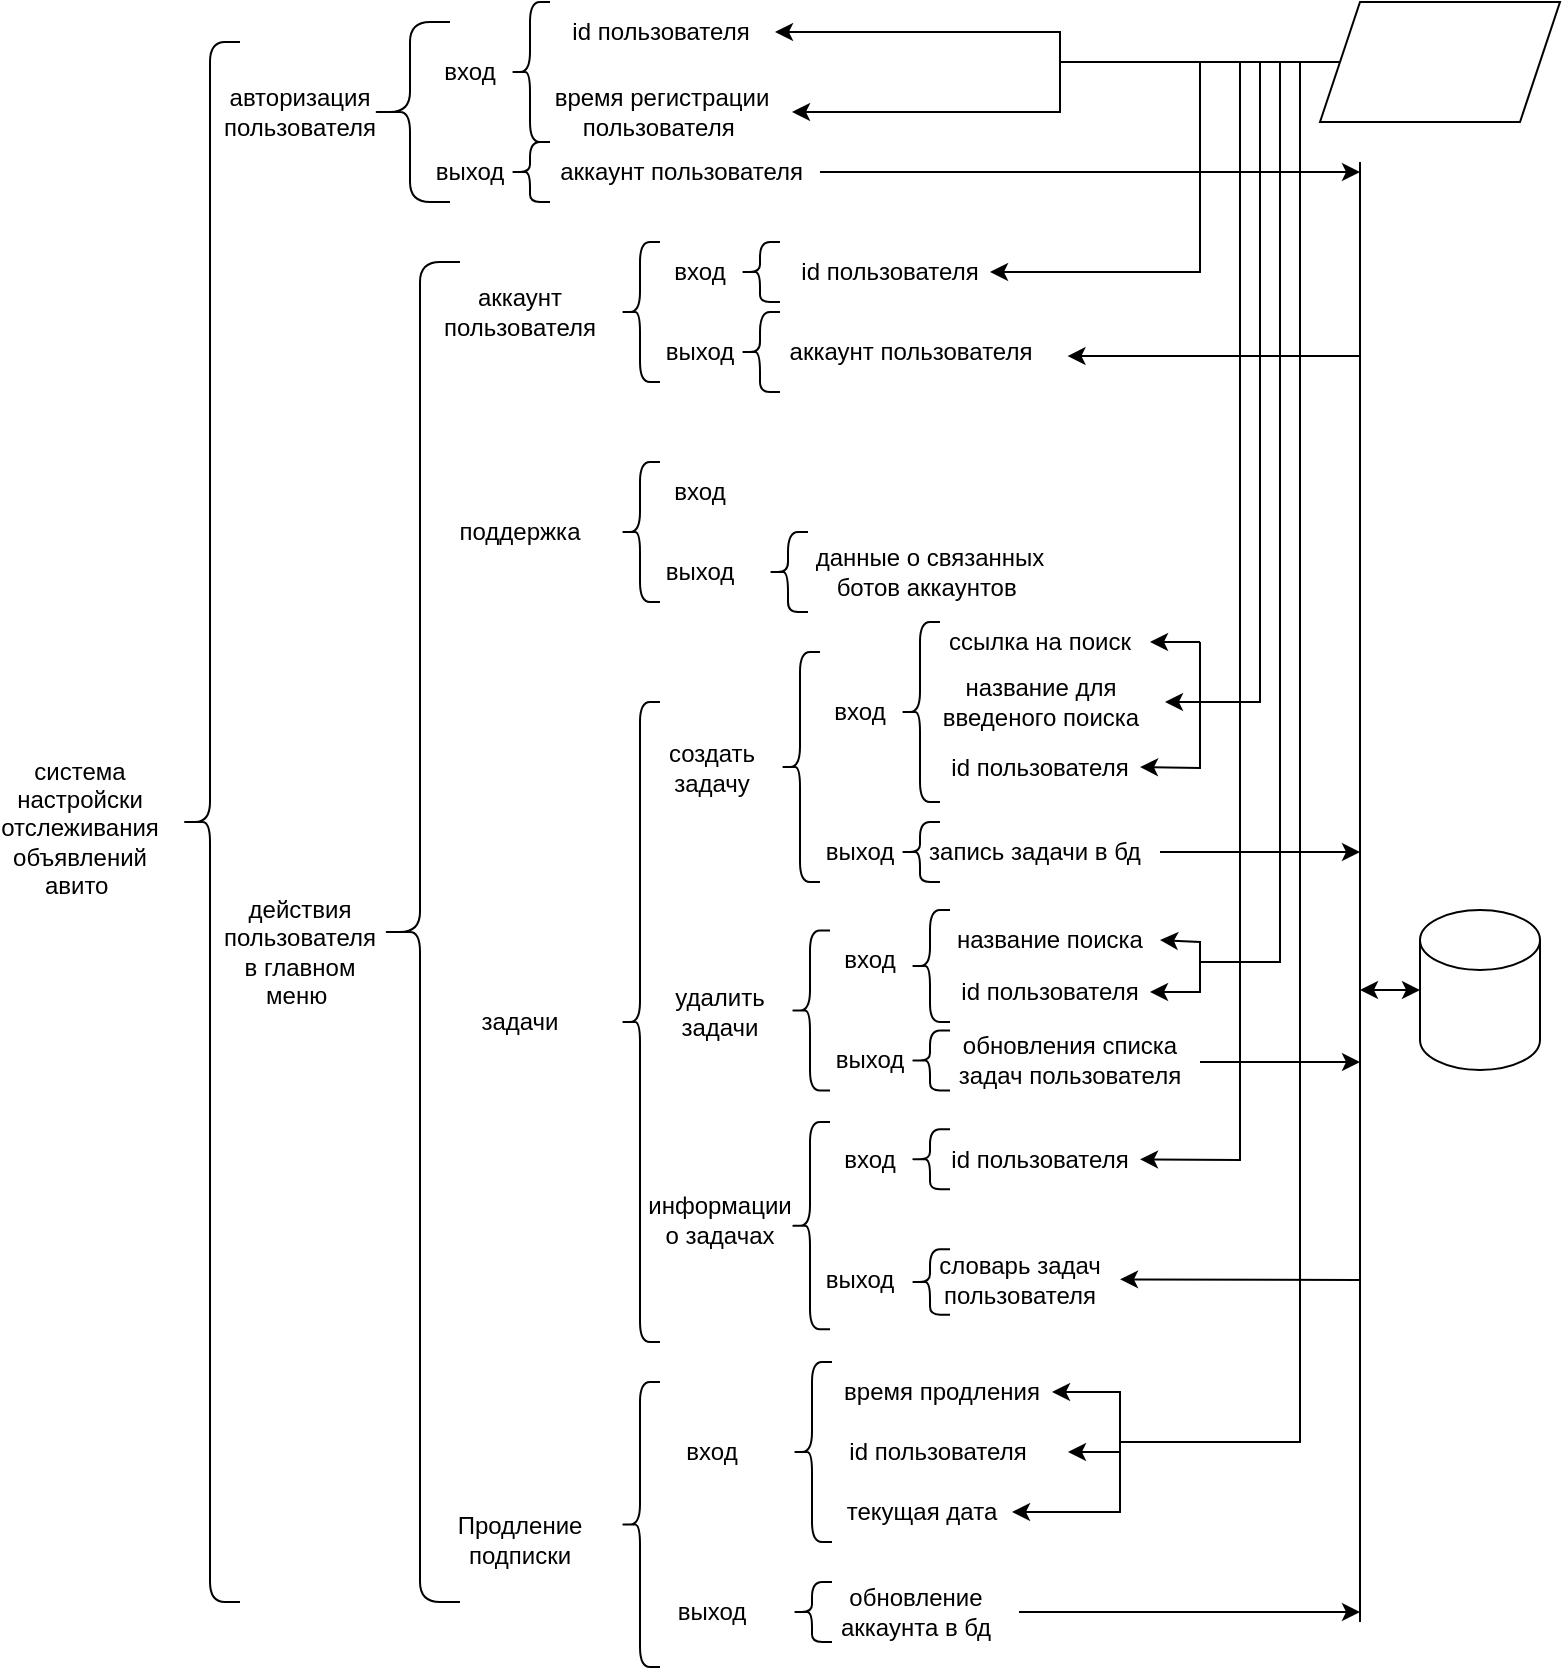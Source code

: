 <mxfile version="22.0.2" type="device" pages="8">
  <diagram name="Страница — 1" id="8CSXGzsrlOKF_q9akQh0">
    <mxGraphModel dx="1080" dy="782" grid="1" gridSize="10" guides="1" tooltips="1" connect="1" arrows="1" fold="1" page="1" pageScale="1" pageWidth="827" pageHeight="1169" math="0" shadow="0">
      <root>
        <mxCell id="0" />
        <mxCell id="1" parent="0" />
        <mxCell id="Kbnkp7gvQ_X4EMARmRkW-1" value="" style="shape=curlyBracket;whiteSpace=wrap;html=1;rounded=1;labelPosition=left;verticalLabelPosition=middle;align=right;verticalAlign=middle;" parent="1" vertex="1">
          <mxGeometry x="130" y="60" width="30" height="780" as="geometry" />
        </mxCell>
        <mxCell id="Kbnkp7gvQ_X4EMARmRkW-2" value="" style="shape=curlyBracket;whiteSpace=wrap;html=1;rounded=1;labelPosition=left;verticalLabelPosition=middle;align=right;verticalAlign=middle;" parent="1" vertex="1">
          <mxGeometry x="225" y="50" width="40" height="90" as="geometry" />
        </mxCell>
        <mxCell id="Kbnkp7gvQ_X4EMARmRkW-6" value="система настройски отслеживания объявлений авито&amp;nbsp;" style="text;html=1;strokeColor=none;fillColor=none;align=center;verticalAlign=middle;whiteSpace=wrap;rounded=0;" parent="1" vertex="1">
          <mxGeometry x="50" y="437.5" width="60" height="30" as="geometry" />
        </mxCell>
        <mxCell id="Kbnkp7gvQ_X4EMARmRkW-7" value="авторизация пользователя" style="text;html=1;strokeColor=none;fillColor=none;align=center;verticalAlign=middle;whiteSpace=wrap;rounded=0;" parent="1" vertex="1">
          <mxGeometry x="160" y="80" width="60" height="30" as="geometry" />
        </mxCell>
        <mxCell id="Kbnkp7gvQ_X4EMARmRkW-8" value="действия пользователя в главном меню&amp;nbsp;" style="text;html=1;strokeColor=none;fillColor=none;align=center;verticalAlign=middle;whiteSpace=wrap;rounded=0;" parent="1" vertex="1">
          <mxGeometry x="160" y="500" width="60" height="30" as="geometry" />
        </mxCell>
        <mxCell id="Kbnkp7gvQ_X4EMARmRkW-9" value="" style="shape=curlyBracket;whiteSpace=wrap;html=1;rounded=1;labelPosition=left;verticalLabelPosition=middle;align=right;verticalAlign=middle;" parent="1" vertex="1">
          <mxGeometry x="230" y="170" width="40" height="670" as="geometry" />
        </mxCell>
        <mxCell id="Kbnkp7gvQ_X4EMARmRkW-10" value="" style="shape=curlyBracket;whiteSpace=wrap;html=1;rounded=1;labelPosition=left;verticalLabelPosition=middle;align=right;verticalAlign=middle;" parent="1" vertex="1">
          <mxGeometry x="295" y="40" width="20" height="70" as="geometry" />
        </mxCell>
        <mxCell id="Kbnkp7gvQ_X4EMARmRkW-11" value="вход" style="text;html=1;strokeColor=none;fillColor=none;align=center;verticalAlign=middle;whiteSpace=wrap;rounded=0;" parent="1" vertex="1">
          <mxGeometry x="245" y="60" width="60" height="30" as="geometry" />
        </mxCell>
        <mxCell id="Kbnkp7gvQ_X4EMARmRkW-12" value="выход" style="text;html=1;strokeColor=none;fillColor=none;align=center;verticalAlign=middle;whiteSpace=wrap;rounded=0;" parent="1" vertex="1">
          <mxGeometry x="245" y="110" width="60" height="30" as="geometry" />
        </mxCell>
        <mxCell id="Kbnkp7gvQ_X4EMARmRkW-15" value="id пользователя" style="text;html=1;strokeColor=none;fillColor=none;align=center;verticalAlign=middle;whiteSpace=wrap;rounded=0;" parent="1" vertex="1">
          <mxGeometry x="312.5" y="40" width="115" height="30" as="geometry" />
        </mxCell>
        <mxCell id="Kbnkp7gvQ_X4EMARmRkW-17" value="время регистрации пользователя&amp;nbsp;" style="text;html=1;strokeColor=none;fillColor=none;align=center;verticalAlign=middle;whiteSpace=wrap;rounded=0;" parent="1" vertex="1">
          <mxGeometry x="306" y="80" width="130" height="30" as="geometry" />
        </mxCell>
        <mxCell id="Kbnkp7gvQ_X4EMARmRkW-19" value="аккаунт пользователя&amp;nbsp;" style="text;html=1;strokeColor=none;fillColor=none;align=center;verticalAlign=middle;whiteSpace=wrap;rounded=0;" parent="1" vertex="1">
          <mxGeometry x="315" y="110" width="135" height="30" as="geometry" />
        </mxCell>
        <mxCell id="Kbnkp7gvQ_X4EMARmRkW-20" value="аккаунт пользователя&lt;br&gt;" style="text;html=1;strokeColor=none;fillColor=none;align=center;verticalAlign=middle;whiteSpace=wrap;rounded=0;" parent="1" vertex="1">
          <mxGeometry x="270" y="180" width="60" height="30" as="geometry" />
        </mxCell>
        <mxCell id="Kbnkp7gvQ_X4EMARmRkW-21" value="поддержка" style="text;html=1;strokeColor=none;fillColor=none;align=center;verticalAlign=middle;whiteSpace=wrap;rounded=0;" parent="1" vertex="1">
          <mxGeometry x="270" y="290" width="60" height="30" as="geometry" />
        </mxCell>
        <mxCell id="Kbnkp7gvQ_X4EMARmRkW-23" value="Продление подписки" style="text;html=1;strokeColor=none;fillColor=none;align=center;verticalAlign=middle;whiteSpace=wrap;rounded=0;" parent="1" vertex="1">
          <mxGeometry x="270" y="793.75" width="60" height="30" as="geometry" />
        </mxCell>
        <mxCell id="Kbnkp7gvQ_X4EMARmRkW-25" value="" style="shape=curlyBracket;whiteSpace=wrap;html=1;rounded=1;labelPosition=left;verticalLabelPosition=middle;align=right;verticalAlign=middle;" parent="1" vertex="1">
          <mxGeometry x="350" y="160" width="20" height="70" as="geometry" />
        </mxCell>
        <mxCell id="Kbnkp7gvQ_X4EMARmRkW-26" value="вход" style="text;html=1;strokeColor=none;fillColor=none;align=center;verticalAlign=middle;whiteSpace=wrap;rounded=0;" parent="1" vertex="1">
          <mxGeometry x="360" y="160" width="60" height="30" as="geometry" />
        </mxCell>
        <mxCell id="Kbnkp7gvQ_X4EMARmRkW-27" value="выход" style="text;html=1;strokeColor=none;fillColor=none;align=center;verticalAlign=middle;whiteSpace=wrap;rounded=0;" parent="1" vertex="1">
          <mxGeometry x="360" y="200" width="60" height="30" as="geometry" />
        </mxCell>
        <mxCell id="Kbnkp7gvQ_X4EMARmRkW-29" value="" style="shape=curlyBracket;whiteSpace=wrap;html=1;rounded=1;labelPosition=left;verticalLabelPosition=middle;align=right;verticalAlign=middle;" parent="1" vertex="1">
          <mxGeometry x="410" y="195" width="20" height="40" as="geometry" />
        </mxCell>
        <mxCell id="Kbnkp7gvQ_X4EMARmRkW-34" value="" style="shape=curlyBracket;whiteSpace=wrap;html=1;rounded=1;labelPosition=left;verticalLabelPosition=middle;align=right;verticalAlign=middle;" parent="1" vertex="1">
          <mxGeometry x="350" y="270" width="20" height="70" as="geometry" />
        </mxCell>
        <mxCell id="Kbnkp7gvQ_X4EMARmRkW-36" value="вход" style="text;html=1;strokeColor=none;fillColor=none;align=center;verticalAlign=middle;whiteSpace=wrap;rounded=0;" parent="1" vertex="1">
          <mxGeometry x="360" y="270" width="60" height="30" as="geometry" />
        </mxCell>
        <mxCell id="Kbnkp7gvQ_X4EMARmRkW-37" value="выход" style="text;html=1;strokeColor=none;fillColor=none;align=center;verticalAlign=middle;whiteSpace=wrap;rounded=0;" parent="1" vertex="1">
          <mxGeometry x="360" y="310" width="60" height="30" as="geometry" />
        </mxCell>
        <mxCell id="Kbnkp7gvQ_X4EMARmRkW-40" value="данные о связанных ботов аккаунтов&amp;nbsp;" style="text;html=1;strokeColor=none;fillColor=none;align=center;verticalAlign=middle;whiteSpace=wrap;rounded=0;" parent="1" vertex="1">
          <mxGeometry x="442" y="310" width="126" height="30" as="geometry" />
        </mxCell>
        <mxCell id="Kbnkp7gvQ_X4EMARmRkW-41" value="задачи" style="text;html=1;strokeColor=none;fillColor=none;align=center;verticalAlign=middle;whiteSpace=wrap;rounded=0;" parent="1" vertex="1">
          <mxGeometry x="270" y="535" width="60" height="30" as="geometry" />
        </mxCell>
        <mxCell id="Kbnkp7gvQ_X4EMARmRkW-42" value="" style="shape=curlyBracket;whiteSpace=wrap;html=1;rounded=1;labelPosition=left;verticalLabelPosition=middle;align=right;verticalAlign=middle;" parent="1" vertex="1">
          <mxGeometry x="350" y="390" width="20" height="320" as="geometry" />
        </mxCell>
        <mxCell id="Kbnkp7gvQ_X4EMARmRkW-43" value="создать задачу" style="text;html=1;strokeColor=none;fillColor=none;align=center;verticalAlign=middle;whiteSpace=wrap;rounded=0;" parent="1" vertex="1">
          <mxGeometry x="366" y="407.5" width="60" height="30" as="geometry" />
        </mxCell>
        <mxCell id="Kbnkp7gvQ_X4EMARmRkW-44" value="удалить задачи" style="text;html=1;strokeColor=none;fillColor=none;align=center;verticalAlign=middle;whiteSpace=wrap;rounded=0;" parent="1" vertex="1">
          <mxGeometry x="370" y="530" width="60" height="30" as="geometry" />
        </mxCell>
        <mxCell id="Kbnkp7gvQ_X4EMARmRkW-45" value="информации о задачах" style="text;html=1;strokeColor=none;fillColor=none;align=center;verticalAlign=middle;whiteSpace=wrap;rounded=0;" parent="1" vertex="1">
          <mxGeometry x="370" y="633.67" width="60" height="30" as="geometry" />
        </mxCell>
        <mxCell id="Kbnkp7gvQ_X4EMARmRkW-46" value="" style="shape=curlyBracket;whiteSpace=wrap;html=1;rounded=1;labelPosition=left;verticalLabelPosition=middle;align=right;verticalAlign=middle;" parent="1" vertex="1">
          <mxGeometry x="430" y="365" width="20" height="115" as="geometry" />
        </mxCell>
        <mxCell id="Kbnkp7gvQ_X4EMARmRkW-47" value="вход" style="text;html=1;strokeColor=none;fillColor=none;align=center;verticalAlign=middle;whiteSpace=wrap;rounded=0;" parent="1" vertex="1">
          <mxGeometry x="440" y="380" width="60" height="30" as="geometry" />
        </mxCell>
        <mxCell id="Kbnkp7gvQ_X4EMARmRkW-48" value="выход" style="text;html=1;strokeColor=none;fillColor=none;align=center;verticalAlign=middle;whiteSpace=wrap;rounded=0;" parent="1" vertex="1">
          <mxGeometry x="440" y="450" width="60" height="30" as="geometry" />
        </mxCell>
        <mxCell id="Kbnkp7gvQ_X4EMARmRkW-49" value="" style="shape=curlyBracket;whiteSpace=wrap;html=1;rounded=1;labelPosition=left;verticalLabelPosition=middle;align=right;verticalAlign=middle;" parent="1" vertex="1">
          <mxGeometry x="490" y="350" width="20" height="90" as="geometry" />
        </mxCell>
        <mxCell id="Kbnkp7gvQ_X4EMARmRkW-51" value="ссылка на поиск" style="text;html=1;strokeColor=none;fillColor=none;align=center;verticalAlign=middle;whiteSpace=wrap;rounded=0;" parent="1" vertex="1">
          <mxGeometry x="505" y="345" width="110" height="30" as="geometry" />
        </mxCell>
        <mxCell id="Kbnkp7gvQ_X4EMARmRkW-52" value="название для введеного поиска" style="text;html=1;strokeColor=none;fillColor=none;align=center;verticalAlign=middle;whiteSpace=wrap;rounded=0;" parent="1" vertex="1">
          <mxGeometry x="497.5" y="375" width="125" height="30" as="geometry" />
        </mxCell>
        <mxCell id="Kbnkp7gvQ_X4EMARmRkW-53" value="запись задачи в бд" style="text;html=1;strokeColor=none;fillColor=none;align=center;verticalAlign=middle;whiteSpace=wrap;rounded=0;" parent="1" vertex="1">
          <mxGeometry x="495" y="450" width="125" height="30" as="geometry" />
        </mxCell>
        <mxCell id="Kbnkp7gvQ_X4EMARmRkW-54" value="" style="shape=curlyBracket;whiteSpace=wrap;html=1;rounded=1;labelPosition=left;verticalLabelPosition=middle;align=right;verticalAlign=middle;" parent="1" vertex="1">
          <mxGeometry x="435" y="504.25" width="20" height="80" as="geometry" />
        </mxCell>
        <mxCell id="Kbnkp7gvQ_X4EMARmRkW-55" value="вход" style="text;html=1;strokeColor=none;fillColor=none;align=center;verticalAlign=middle;whiteSpace=wrap;rounded=0;" parent="1" vertex="1">
          <mxGeometry x="445" y="504.25" width="60" height="30" as="geometry" />
        </mxCell>
        <mxCell id="Kbnkp7gvQ_X4EMARmRkW-56" value="выход" style="text;html=1;strokeColor=none;fillColor=none;align=center;verticalAlign=middle;whiteSpace=wrap;rounded=0;" parent="1" vertex="1">
          <mxGeometry x="445" y="554.25" width="60" height="30" as="geometry" />
        </mxCell>
        <mxCell id="Kbnkp7gvQ_X4EMARmRkW-57" value="" style="shape=curlyBracket;whiteSpace=wrap;html=1;rounded=1;labelPosition=left;verticalLabelPosition=middle;align=right;verticalAlign=middle;" parent="1" vertex="1">
          <mxGeometry x="495" y="494" width="20" height="56" as="geometry" />
        </mxCell>
        <mxCell id="Kbnkp7gvQ_X4EMARmRkW-58" value="название поиска" style="text;html=1;strokeColor=none;fillColor=none;align=center;verticalAlign=middle;whiteSpace=wrap;rounded=0;" parent="1" vertex="1">
          <mxGeometry x="510" y="494" width="110" height="30" as="geometry" />
        </mxCell>
        <mxCell id="Kbnkp7gvQ_X4EMARmRkW-60" value="обновления списка задач пользователя" style="text;html=1;strokeColor=none;fillColor=none;align=center;verticalAlign=middle;whiteSpace=wrap;rounded=0;" parent="1" vertex="1">
          <mxGeometry x="505" y="554" width="140" height="30" as="geometry" />
        </mxCell>
        <mxCell id="Kbnkp7gvQ_X4EMARmRkW-61" value="" style="shape=curlyBracket;whiteSpace=wrap;html=1;rounded=1;labelPosition=left;verticalLabelPosition=middle;align=right;verticalAlign=middle;" parent="1" vertex="1">
          <mxGeometry x="435" y="600" width="20" height="103.67" as="geometry" />
        </mxCell>
        <mxCell id="Kbnkp7gvQ_X4EMARmRkW-62" value="вход" style="text;html=1;strokeColor=none;fillColor=none;align=center;verticalAlign=middle;whiteSpace=wrap;rounded=0;" parent="1" vertex="1">
          <mxGeometry x="445" y="603.67" width="60" height="30" as="geometry" />
        </mxCell>
        <mxCell id="Kbnkp7gvQ_X4EMARmRkW-63" value="выход" style="text;html=1;strokeColor=none;fillColor=none;align=center;verticalAlign=middle;whiteSpace=wrap;rounded=0;" parent="1" vertex="1">
          <mxGeometry x="440" y="668.67" width="60" height="20" as="geometry" />
        </mxCell>
        <mxCell id="Kbnkp7gvQ_X4EMARmRkW-67" value="" style="shape=curlyBracket;whiteSpace=wrap;html=1;rounded=1;labelPosition=left;verticalLabelPosition=middle;align=right;verticalAlign=middle;" parent="1" vertex="1">
          <mxGeometry x="495" y="663.67" width="20" height="32.66" as="geometry" />
        </mxCell>
        <mxCell id="Kbnkp7gvQ_X4EMARmRkW-68" value="словарь задач пользователя" style="text;html=1;strokeColor=none;fillColor=none;align=center;verticalAlign=middle;whiteSpace=wrap;rounded=0;" parent="1" vertex="1">
          <mxGeometry x="500" y="663.67" width="100" height="30" as="geometry" />
        </mxCell>
        <mxCell id="Kbnkp7gvQ_X4EMARmRkW-71" value="" style="shape=curlyBracket;whiteSpace=wrap;html=1;rounded=1;labelPosition=left;verticalLabelPosition=middle;align=right;verticalAlign=middle;" parent="1" vertex="1">
          <mxGeometry x="350" y="730" width="20" height="142.5" as="geometry" />
        </mxCell>
        <mxCell id="Kbnkp7gvQ_X4EMARmRkW-73" value="вход" style="text;html=1;strokeColor=none;fillColor=none;align=center;verticalAlign=middle;whiteSpace=wrap;rounded=0;" parent="1" vertex="1">
          <mxGeometry x="366" y="750" width="60" height="30" as="geometry" />
        </mxCell>
        <mxCell id="Kbnkp7gvQ_X4EMARmRkW-74" value="выход" style="text;html=1;strokeColor=none;fillColor=none;align=center;verticalAlign=middle;whiteSpace=wrap;rounded=0;" parent="1" vertex="1">
          <mxGeometry x="366" y="830" width="60" height="30" as="geometry" />
        </mxCell>
        <mxCell id="Kbnkp7gvQ_X4EMARmRkW-75" value="" style="shape=curlyBracket;whiteSpace=wrap;html=1;rounded=1;labelPosition=left;verticalLabelPosition=middle;align=right;verticalAlign=middle;" parent="1" vertex="1">
          <mxGeometry x="436" y="720" width="20" height="90" as="geometry" />
        </mxCell>
        <mxCell id="Kbnkp7gvQ_X4EMARmRkW-76" value="время продления" style="text;html=1;strokeColor=none;fillColor=none;align=center;verticalAlign=middle;whiteSpace=wrap;rounded=0;" parent="1" vertex="1">
          <mxGeometry x="456" y="720" width="110" height="30" as="geometry" />
        </mxCell>
        <mxCell id="Kbnkp7gvQ_X4EMARmRkW-77" value="id пользователя" style="text;html=1;strokeColor=none;fillColor=none;align=center;verticalAlign=middle;whiteSpace=wrap;rounded=0;" parent="1" vertex="1">
          <mxGeometry x="444" y="750" width="130" height="30" as="geometry" />
        </mxCell>
        <mxCell id="Kbnkp7gvQ_X4EMARmRkW-78" value="обновление аккаунта в бд" style="text;html=1;strokeColor=none;fillColor=none;align=center;verticalAlign=middle;whiteSpace=wrap;rounded=0;" parent="1" vertex="1">
          <mxGeometry x="445.5" y="830" width="104" height="30" as="geometry" />
        </mxCell>
        <mxCell id="Kbnkp7gvQ_X4EMARmRkW-80" value="id пользователя" style="text;html=1;strokeColor=none;fillColor=none;align=center;verticalAlign=middle;whiteSpace=wrap;rounded=0;" parent="1" vertex="1">
          <mxGeometry x="510" y="407.5" width="100" height="30" as="geometry" />
        </mxCell>
        <mxCell id="Kbnkp7gvQ_X4EMARmRkW-81" value="" style="shape=curlyBracket;whiteSpace=wrap;html=1;rounded=1;labelPosition=left;verticalLabelPosition=middle;align=right;verticalAlign=middle;" parent="1" vertex="1">
          <mxGeometry x="424" y="305" width="20" height="40" as="geometry" />
        </mxCell>
        <mxCell id="Kbnkp7gvQ_X4EMARmRkW-83" value="" style="shape=curlyBracket;whiteSpace=wrap;html=1;rounded=1;labelPosition=left;verticalLabelPosition=middle;align=right;verticalAlign=middle;" parent="1" vertex="1">
          <mxGeometry x="490" y="450" width="20" height="30" as="geometry" />
        </mxCell>
        <mxCell id="Kbnkp7gvQ_X4EMARmRkW-86" value="" style="shape=curlyBracket;whiteSpace=wrap;html=1;rounded=1;labelPosition=left;verticalLabelPosition=middle;align=right;verticalAlign=middle;" parent="1" vertex="1">
          <mxGeometry x="495" y="554.25" width="20" height="30" as="geometry" />
        </mxCell>
        <mxCell id="Kbnkp7gvQ_X4EMARmRkW-91" value="" style="shape=curlyBracket;whiteSpace=wrap;html=1;rounded=1;labelPosition=left;verticalLabelPosition=middle;align=right;verticalAlign=middle;" parent="1" vertex="1">
          <mxGeometry x="495" y="603.67" width="20" height="30" as="geometry" />
        </mxCell>
        <mxCell id="Kbnkp7gvQ_X4EMARmRkW-92" value="id пользователя" style="text;html=1;strokeColor=none;fillColor=none;align=center;verticalAlign=middle;whiteSpace=wrap;rounded=0;" parent="1" vertex="1">
          <mxGeometry x="510" y="603.67" width="100" height="30" as="geometry" />
        </mxCell>
        <mxCell id="Kbnkp7gvQ_X4EMARmRkW-93" value="текущая дата" style="text;html=1;strokeColor=none;fillColor=none;align=center;verticalAlign=middle;whiteSpace=wrap;rounded=0;" parent="1" vertex="1">
          <mxGeometry x="456" y="780" width="90" height="30" as="geometry" />
        </mxCell>
        <mxCell id="Kbnkp7gvQ_X4EMARmRkW-94" value="" style="shape=curlyBracket;whiteSpace=wrap;html=1;rounded=1;labelPosition=left;verticalLabelPosition=middle;align=right;verticalAlign=middle;" parent="1" vertex="1">
          <mxGeometry x="436" y="830" width="20" height="30" as="geometry" />
        </mxCell>
        <mxCell id="Kbnkp7gvQ_X4EMARmRkW-100" value="" style="shape=curlyBracket;whiteSpace=wrap;html=1;rounded=1;labelPosition=left;verticalLabelPosition=middle;align=right;verticalAlign=middle;size=0.5;" parent="1" vertex="1">
          <mxGeometry x="295" y="110" width="20" height="30" as="geometry" />
        </mxCell>
        <mxCell id="Kbnkp7gvQ_X4EMARmRkW-101" value="" style="shape=curlyBracket;whiteSpace=wrap;html=1;rounded=1;labelPosition=left;verticalLabelPosition=middle;align=right;verticalAlign=middle;size=0.5;" parent="1" vertex="1">
          <mxGeometry x="410" y="160" width="20" height="30" as="geometry" />
        </mxCell>
        <mxCell id="Kbnkp7gvQ_X4EMARmRkW-102" value="id пользователя" style="text;html=1;strokeColor=none;fillColor=none;align=center;verticalAlign=middle;whiteSpace=wrap;rounded=0;" parent="1" vertex="1">
          <mxGeometry x="435" y="160" width="100" height="30" as="geometry" />
        </mxCell>
        <mxCell id="Kbnkp7gvQ_X4EMARmRkW-107" value="id пользователя" style="text;html=1;strokeColor=none;fillColor=none;align=center;verticalAlign=middle;whiteSpace=wrap;rounded=0;" parent="1" vertex="1">
          <mxGeometry x="515" y="520" width="100" height="30" as="geometry" />
        </mxCell>
        <mxCell id="Kbnkp7gvQ_X4EMARmRkW-109" value="" style="shape=parallelogram;perimeter=parallelogramPerimeter;whiteSpace=wrap;html=1;fixedSize=1;" parent="1" vertex="1">
          <mxGeometry x="700" y="40" width="120" height="60" as="geometry" />
        </mxCell>
        <mxCell id="Kbnkp7gvQ_X4EMARmRkW-113" value="" style="shape=cylinder3;whiteSpace=wrap;html=1;boundedLbl=1;backgroundOutline=1;size=15;" parent="1" vertex="1">
          <mxGeometry x="750" y="494" width="60" height="80" as="geometry" />
        </mxCell>
        <mxCell id="Kbnkp7gvQ_X4EMARmRkW-122" value="" style="endArrow=none;html=1;rounded=0;entryX=0;entryY=0.5;entryDx=0;entryDy=0;" parent="1" target="Kbnkp7gvQ_X4EMARmRkW-109" edge="1">
          <mxGeometry width="50" height="50" relative="1" as="geometry">
            <mxPoint x="570" y="70" as="sourcePoint" />
            <mxPoint x="690" y="70" as="targetPoint" />
          </mxGeometry>
        </mxCell>
        <mxCell id="Kbnkp7gvQ_X4EMARmRkW-123" value="" style="endArrow=classic;html=1;rounded=0;entryX=1;entryY=0.5;entryDx=0;entryDy=0;" parent="1" target="Kbnkp7gvQ_X4EMARmRkW-15" edge="1">
          <mxGeometry width="50" height="50" relative="1" as="geometry">
            <mxPoint x="570" y="70" as="sourcePoint" />
            <mxPoint x="520" y="60" as="targetPoint" />
            <Array as="points">
              <mxPoint x="570" y="55" />
            </Array>
          </mxGeometry>
        </mxCell>
        <mxCell id="Kbnkp7gvQ_X4EMARmRkW-124" value="" style="endArrow=classic;html=1;rounded=0;entryX=1;entryY=0.5;entryDx=0;entryDy=0;" parent="1" target="Kbnkp7gvQ_X4EMARmRkW-17" edge="1">
          <mxGeometry width="50" height="50" relative="1" as="geometry">
            <mxPoint x="570" y="70" as="sourcePoint" />
            <mxPoint x="530" y="110" as="targetPoint" />
            <Array as="points">
              <mxPoint x="570" y="95" />
            </Array>
          </mxGeometry>
        </mxCell>
        <mxCell id="Kbnkp7gvQ_X4EMARmRkW-126" value="" style="endArrow=classic;html=1;rounded=0;entryX=1;entryY=0.5;entryDx=0;entryDy=0;" parent="1" target="Kbnkp7gvQ_X4EMARmRkW-102" edge="1">
          <mxGeometry width="50" height="50" relative="1" as="geometry">
            <mxPoint x="640" y="70" as="sourcePoint" />
            <mxPoint x="640" y="150" as="targetPoint" />
            <Array as="points">
              <mxPoint x="640" y="175" />
            </Array>
          </mxGeometry>
        </mxCell>
        <mxCell id="Kbnkp7gvQ_X4EMARmRkW-127" value="" style="endArrow=none;html=1;rounded=0;" parent="1" edge="1">
          <mxGeometry width="50" height="50" relative="1" as="geometry">
            <mxPoint x="720" y="850" as="sourcePoint" />
            <mxPoint x="720" y="120" as="targetPoint" />
          </mxGeometry>
        </mxCell>
        <mxCell id="Kbnkp7gvQ_X4EMARmRkW-129" value="" style="endArrow=classic;html=1;rounded=0;entryX=1.025;entryY=0.567;entryDx=0;entryDy=0;entryPerimeter=0;" parent="1" edge="1" target="HSVYDYron29G4nD3QOHL-1">
          <mxGeometry width="50" height="50" relative="1" as="geometry">
            <mxPoint x="720" y="310" as="sourcePoint" />
            <mxPoint x="560" y="235" as="targetPoint" />
            <Array as="points">
              <mxPoint x="720" y="227" />
              <mxPoint x="720" y="217" />
              <mxPoint x="680" y="217" />
              <mxPoint x="630" y="217" />
            </Array>
          </mxGeometry>
        </mxCell>
        <mxCell id="Kbnkp7gvQ_X4EMARmRkW-131" value="" style="endArrow=none;html=1;rounded=0;" parent="1" edge="1">
          <mxGeometry width="50" height="50" relative="1" as="geometry">
            <mxPoint x="640" y="423" as="sourcePoint" />
            <mxPoint x="640" y="360" as="targetPoint" />
          </mxGeometry>
        </mxCell>
        <mxCell id="Kbnkp7gvQ_X4EMARmRkW-135" value="" style="endArrow=classic;html=1;rounded=0;entryX=1;entryY=0.5;entryDx=0;entryDy=0;" parent="1" target="Kbnkp7gvQ_X4EMARmRkW-51" edge="1">
          <mxGeometry width="50" height="50" relative="1" as="geometry">
            <mxPoint x="640" y="360" as="sourcePoint" />
            <mxPoint x="730" y="360" as="targetPoint" />
          </mxGeometry>
        </mxCell>
        <mxCell id="Kbnkp7gvQ_X4EMARmRkW-136" value="" style="endArrow=classic;html=1;rounded=0;entryX=1;entryY=0.5;entryDx=0;entryDy=0;" parent="1" target="Kbnkp7gvQ_X4EMARmRkW-52" edge="1">
          <mxGeometry width="50" height="50" relative="1" as="geometry">
            <mxPoint x="640" y="390" as="sourcePoint" />
            <mxPoint x="700" y="390" as="targetPoint" />
          </mxGeometry>
        </mxCell>
        <mxCell id="Kbnkp7gvQ_X4EMARmRkW-137" value="" style="endArrow=classic;html=1;rounded=0;entryX=1;entryY=0.5;entryDx=0;entryDy=0;" parent="1" edge="1">
          <mxGeometry width="50" height="50" relative="1" as="geometry">
            <mxPoint x="670" y="70" as="sourcePoint" />
            <mxPoint x="610" y="422.5" as="targetPoint" />
            <Array as="points">
              <mxPoint x="670" y="390" />
              <mxPoint x="640" y="390" />
              <mxPoint x="640" y="423" />
            </Array>
          </mxGeometry>
        </mxCell>
        <mxCell id="Kbnkp7gvQ_X4EMARmRkW-138" value="" style="endArrow=classic;html=1;rounded=0;exitX=1;exitY=0.5;exitDx=0;exitDy=0;" parent="1" source="Kbnkp7gvQ_X4EMARmRkW-53" edge="1">
          <mxGeometry width="50" height="50" relative="1" as="geometry">
            <mxPoint x="640" y="480" as="sourcePoint" />
            <mxPoint x="720" y="465" as="targetPoint" />
          </mxGeometry>
        </mxCell>
        <mxCell id="Kbnkp7gvQ_X4EMARmRkW-139" value="" style="endArrow=classic;html=1;rounded=0;entryX=1;entryY=0.5;entryDx=0;entryDy=0;" parent="1" target="Kbnkp7gvQ_X4EMARmRkW-58" edge="1">
          <mxGeometry width="50" height="50" relative="1" as="geometry">
            <mxPoint x="640" y="530" as="sourcePoint" />
            <mxPoint x="750" y="550" as="targetPoint" />
            <Array as="points">
              <mxPoint x="640" y="510" />
            </Array>
          </mxGeometry>
        </mxCell>
        <mxCell id="Kbnkp7gvQ_X4EMARmRkW-140" value="" style="endArrow=classic;html=1;rounded=0;entryX=1;entryY=0.5;entryDx=0;entryDy=0;" parent="1" target="Kbnkp7gvQ_X4EMARmRkW-107" edge="1">
          <mxGeometry width="50" height="50" relative="1" as="geometry">
            <mxPoint x="680" y="70" as="sourcePoint" />
            <mxPoint x="690" y="570" as="targetPoint" />
            <Array as="points">
              <mxPoint x="680" y="520" />
              <mxPoint x="640" y="520" />
              <mxPoint x="640" y="535" />
            </Array>
          </mxGeometry>
        </mxCell>
        <mxCell id="Kbnkp7gvQ_X4EMARmRkW-141" value="" style="endArrow=classic;html=1;rounded=0;" parent="1" edge="1">
          <mxGeometry width="50" height="50" relative="1" as="geometry">
            <mxPoint x="640" y="570" as="sourcePoint" />
            <mxPoint x="720" y="570" as="targetPoint" />
          </mxGeometry>
        </mxCell>
        <mxCell id="Kbnkp7gvQ_X4EMARmRkW-142" value="" style="endArrow=classic;html=1;rounded=0;entryX=1;entryY=0.5;entryDx=0;entryDy=0;" parent="1" target="Kbnkp7gvQ_X4EMARmRkW-68" edge="1">
          <mxGeometry width="50" height="50" relative="1" as="geometry">
            <mxPoint x="720" y="679" as="sourcePoint" />
            <mxPoint x="720" y="620" as="targetPoint" />
          </mxGeometry>
        </mxCell>
        <mxCell id="Kbnkp7gvQ_X4EMARmRkW-143" value="" style="endArrow=classic;html=1;rounded=0;entryX=1;entryY=0.5;entryDx=0;entryDy=0;" parent="1" target="Kbnkp7gvQ_X4EMARmRkW-92" edge="1">
          <mxGeometry width="50" height="50" relative="1" as="geometry">
            <mxPoint x="660" y="70" as="sourcePoint" />
            <mxPoint x="690" y="570" as="targetPoint" />
            <Array as="points">
              <mxPoint x="660" y="619" />
            </Array>
          </mxGeometry>
        </mxCell>
        <mxCell id="Kbnkp7gvQ_X4EMARmRkW-144" value="" style="endArrow=classic;html=1;rounded=0;entryX=1;entryY=0.5;entryDx=0;entryDy=0;" parent="1" target="Kbnkp7gvQ_X4EMARmRkW-76" edge="1">
          <mxGeometry width="50" height="50" relative="1" as="geometry">
            <mxPoint x="690" y="70" as="sourcePoint" />
            <mxPoint x="670" y="760" as="targetPoint" />
            <Array as="points">
              <mxPoint x="690" y="760" />
              <mxPoint x="600" y="760" />
              <mxPoint x="600" y="735" />
            </Array>
          </mxGeometry>
        </mxCell>
        <mxCell id="Kbnkp7gvQ_X4EMARmRkW-145" value="" style="endArrow=classic;html=1;rounded=0;entryX=1;entryY=0.5;entryDx=0;entryDy=0;" parent="1" target="Kbnkp7gvQ_X4EMARmRkW-93" edge="1">
          <mxGeometry width="50" height="50" relative="1" as="geometry">
            <mxPoint x="600" y="760" as="sourcePoint" />
            <mxPoint x="840" y="730" as="targetPoint" />
            <Array as="points">
              <mxPoint x="600" y="795" />
            </Array>
          </mxGeometry>
        </mxCell>
        <mxCell id="Kbnkp7gvQ_X4EMARmRkW-146" value="" style="endArrow=classic;html=1;rounded=0;entryX=1;entryY=0.5;entryDx=0;entryDy=0;" parent="1" target="Kbnkp7gvQ_X4EMARmRkW-77" edge="1">
          <mxGeometry width="50" height="50" relative="1" as="geometry">
            <mxPoint x="600" y="760" as="sourcePoint" />
            <mxPoint x="800" y="800" as="targetPoint" />
            <Array as="points">
              <mxPoint x="600" y="765" />
            </Array>
          </mxGeometry>
        </mxCell>
        <mxCell id="Kbnkp7gvQ_X4EMARmRkW-147" value="" style="endArrow=classic;html=1;rounded=0;exitX=1;exitY=0.5;exitDx=0;exitDy=0;" parent="1" source="Kbnkp7gvQ_X4EMARmRkW-78" edge="1">
          <mxGeometry width="50" height="50" relative="1" as="geometry">
            <mxPoint x="540" y="870" as="sourcePoint" />
            <mxPoint x="720" y="845" as="targetPoint" />
            <Array as="points">
              <mxPoint x="640" y="845" />
            </Array>
          </mxGeometry>
        </mxCell>
        <mxCell id="Kbnkp7gvQ_X4EMARmRkW-148" value="" style="endArrow=classic;startArrow=classic;html=1;rounded=0;entryX=0;entryY=0.5;entryDx=0;entryDy=0;entryPerimeter=0;" parent="1" target="Kbnkp7gvQ_X4EMARmRkW-113" edge="1">
          <mxGeometry width="50" height="50" relative="1" as="geometry">
            <mxPoint x="720" y="534" as="sourcePoint" />
            <mxPoint x="770" y="460" as="targetPoint" />
          </mxGeometry>
        </mxCell>
        <mxCell id="Kbnkp7gvQ_X4EMARmRkW-149" value="" style="endArrow=classic;html=1;rounded=0;exitX=1;exitY=0.5;exitDx=0;exitDy=0;" parent="1" source="Kbnkp7gvQ_X4EMARmRkW-19" edge="1">
          <mxGeometry width="50" height="50" relative="1" as="geometry">
            <mxPoint x="460" y="150" as="sourcePoint" />
            <mxPoint x="720" y="125" as="targetPoint" />
          </mxGeometry>
        </mxCell>
        <mxCell id="HSVYDYron29G4nD3QOHL-1" value="аккаунт пользователя" style="text;html=1;align=center;verticalAlign=middle;resizable=0;points=[];autosize=1;strokeColor=none;fillColor=none;" vertex="1" parent="1">
          <mxGeometry x="420" y="200" width="150" height="30" as="geometry" />
        </mxCell>
      </root>
    </mxGraphModel>
  </diagram>
  <diagram id="N6zv_0weq_FyPTDbY7qI" name="авторизация ">
    <mxGraphModel dx="1026" dy="743" grid="1" gridSize="10" guides="1" tooltips="1" connect="1" arrows="1" fold="1" page="1" pageScale="1" pageWidth="827" pageHeight="1169" math="0" shadow="0">
      <root>
        <mxCell id="0" />
        <mxCell id="1" parent="0" />
        <mxCell id="ADS33C-42lDSLpWt7XuB-1" value="регистрация пользователя" style="swimlane;whiteSpace=wrap;html=1;" parent="1" vertex="1">
          <mxGeometry x="290" y="140" width="220" height="190" as="geometry" />
        </mxCell>
        <mxCell id="Ne9FyrK-dTPOGadJK_v9-5" value="1) Получаем запрос пользователя" style="text;html=1;strokeColor=none;fillColor=none;align=center;verticalAlign=middle;whiteSpace=wrap;rounded=0;" parent="ADS33C-42lDSLpWt7XuB-1" vertex="1">
          <mxGeometry y="30" width="220" height="40" as="geometry" />
        </mxCell>
        <mxCell id="Ne9FyrK-dTPOGadJK_v9-6" value="2) проверяем запрос пользователя" style="text;html=1;strokeColor=none;fillColor=none;align=center;verticalAlign=middle;whiteSpace=wrap;rounded=0;" parent="ADS33C-42lDSLpWt7XuB-1" vertex="1">
          <mxGeometry y="70" width="220" height="40" as="geometry" />
        </mxCell>
        <mxCell id="Ne9FyrK-dTPOGadJK_v9-7" value="3) создаем время для подписки" style="text;html=1;strokeColor=none;fillColor=none;align=center;verticalAlign=middle;whiteSpace=wrap;rounded=0;" parent="ADS33C-42lDSLpWt7XuB-1" vertex="1">
          <mxGeometry y="110" width="220" height="40" as="geometry" />
        </mxCell>
        <mxCell id="Ne9FyrK-dTPOGadJK_v9-11" value="4) заносим id и время подписки в бд" style="text;html=1;strokeColor=none;fillColor=none;align=center;verticalAlign=middle;whiteSpace=wrap;rounded=0;" parent="ADS33C-42lDSLpWt7XuB-1" vertex="1">
          <mxGeometry y="150" width="220" height="40" as="geometry" />
        </mxCell>
        <mxCell id="ADS33C-42lDSLpWt7XuB-2" value="Входные данные&amp;nbsp;" style="text;html=1;strokeColor=none;fillColor=none;align=center;verticalAlign=middle;whiteSpace=wrap;rounded=0;" parent="1" vertex="1">
          <mxGeometry x="160" y="140" width="130" height="30" as="geometry" />
        </mxCell>
        <mxCell id="YsXIC9_GHSRcObSmE4CO-1" value="ID пользователя" style="text;html=1;strokeColor=none;fillColor=none;align=center;verticalAlign=middle;whiteSpace=wrap;rounded=0;" parent="1" vertex="1">
          <mxGeometry x="170" y="220" width="60" height="30" as="geometry" />
        </mxCell>
        <mxCell id="Ne9FyrK-dTPOGadJK_v9-1" value="Дата регистрации" style="text;html=1;strokeColor=none;fillColor=none;align=center;verticalAlign=middle;whiteSpace=wrap;rounded=0;" parent="1" vertex="1">
          <mxGeometry x="150" y="270" width="100" height="30" as="geometry" />
        </mxCell>
        <mxCell id="Ne9FyrK-dTPOGadJK_v9-2" value="" style="shape=flexArrow;endArrow=classic;html=1;rounded=0;" parent="1" edge="1">
          <mxGeometry width="50" height="50" relative="1" as="geometry">
            <mxPoint x="240" y="240" as="sourcePoint" />
            <mxPoint x="290" y="220" as="targetPoint" />
            <Array as="points">
              <mxPoint x="260" y="240" />
              <mxPoint x="260" y="220" />
            </Array>
          </mxGeometry>
        </mxCell>
        <mxCell id="Ne9FyrK-dTPOGadJK_v9-4" value="" style="shape=flexArrow;endArrow=classic;html=1;rounded=0;" parent="1" edge="1">
          <mxGeometry width="50" height="50" relative="1" as="geometry">
            <mxPoint x="240" y="290" as="sourcePoint" />
            <mxPoint x="290" y="220" as="targetPoint" />
            <Array as="points">
              <mxPoint x="250" y="290" />
              <mxPoint x="260" y="290" />
              <mxPoint x="260" y="220" />
            </Array>
          </mxGeometry>
        </mxCell>
        <mxCell id="Ne9FyrK-dTPOGadJK_v9-9" value="Выходные данные" style="text;html=1;strokeColor=none;fillColor=none;align=center;verticalAlign=middle;whiteSpace=wrap;rounded=0;" parent="1" vertex="1">
          <mxGeometry x="530" y="140" width="120" height="30" as="geometry" />
        </mxCell>
        <mxCell id="Ne9FyrK-dTPOGadJK_v9-10" value="" style="shape=flexArrow;endArrow=classic;html=1;rounded=0;exitX=1;exitY=1;exitDx=0;exitDy=0;" parent="1" source="Ne9FyrK-dTPOGadJK_v9-7" edge="1">
          <mxGeometry width="50" height="50" relative="1" as="geometry">
            <mxPoint x="520" y="310" as="sourcePoint" />
            <mxPoint x="550" y="290" as="targetPoint" />
          </mxGeometry>
        </mxCell>
        <mxCell id="Ne9FyrK-dTPOGadJK_v9-12" value="создание аккаунта пользователя&amp;nbsp;" style="text;html=1;strokeColor=none;fillColor=none;align=center;verticalAlign=middle;whiteSpace=wrap;rounded=0;" parent="1" vertex="1">
          <mxGeometry x="550" y="270" width="110" height="30" as="geometry" />
        </mxCell>
      </root>
    </mxGraphModel>
  </diagram>
  <diagram id="04tcF-R1z--bGVXICjKa" name="информации об аккаунте">
    <mxGraphModel dx="1026" dy="743" grid="1" gridSize="10" guides="1" tooltips="1" connect="1" arrows="1" fold="1" page="1" pageScale="1" pageWidth="827" pageHeight="1169" math="0" shadow="0">
      <root>
        <mxCell id="0" />
        <mxCell id="1" parent="0" />
        <mxCell id="X6ljXcUUCBDsAdzEO7id-1" value="аккаунт пользователя&amp;nbsp;" style="swimlane;whiteSpace=wrap;html=1;" parent="1" vertex="1">
          <mxGeometry x="320" y="120" width="200" height="180" as="geometry" />
        </mxCell>
        <mxCell id="I-lysqSivJHdI-8DX9QX-1" value="3) получаем данные из бд" style="text;html=1;strokeColor=none;fillColor=none;align=center;verticalAlign=middle;whiteSpace=wrap;rounded=0;" parent="X6ljXcUUCBDsAdzEO7id-1" vertex="1">
          <mxGeometry y="90" width="200" height="40" as="geometry" />
        </mxCell>
        <mxCell id="9jUp2QVNlxF4JPleR5bO-1" value="4)&amp;nbsp; формируем сообщение из полученных данных&amp;nbsp;" style="text;html=1;strokeColor=none;fillColor=none;align=center;verticalAlign=middle;whiteSpace=wrap;rounded=0;" parent="X6ljXcUUCBDsAdzEO7id-1" vertex="1">
          <mxGeometry y="130" width="200" height="40" as="geometry" />
        </mxCell>
        <mxCell id="npmN6iXk2KJSG4ZIlH6T-4" value="1) получаем запрос пользователя&amp;nbsp;" style="text;html=1;strokeColor=none;fillColor=none;align=center;verticalAlign=middle;whiteSpace=wrap;rounded=0;" parent="X6ljXcUUCBDsAdzEO7id-1" vertex="1">
          <mxGeometry y="20" width="200" height="40" as="geometry" />
        </mxCell>
        <mxCell id="5o6w2bfSzqWv1AJnmZEu-2" value="2) создаем запрос в базу данных&amp;nbsp;" style="text;html=1;strokeColor=none;fillColor=none;align=center;verticalAlign=middle;whiteSpace=wrap;rounded=0;" parent="X6ljXcUUCBDsAdzEO7id-1" vertex="1">
          <mxGeometry y="60" width="200" height="40" as="geometry" />
        </mxCell>
        <mxCell id="v3IRgq7crGLdNCRw9my0-1" value="Входные данные&amp;nbsp;" style="text;html=1;strokeColor=none;fillColor=none;align=center;verticalAlign=middle;whiteSpace=wrap;rounded=0;" parent="1" vertex="1">
          <mxGeometry x="190" y="120" width="130" height="30" as="geometry" />
        </mxCell>
        <mxCell id="RJYqhUQbepz7M8-K0JV4-1" value="Выходные данные" style="text;html=1;strokeColor=none;fillColor=none;align=center;verticalAlign=middle;whiteSpace=wrap;rounded=0;" parent="1" vertex="1">
          <mxGeometry x="520" y="120" width="140" height="30" as="geometry" />
        </mxCell>
        <mxCell id="RJYqhUQbepz7M8-K0JV4-2" value="id пользователя" style="text;html=1;strokeColor=none;fillColor=none;align=center;verticalAlign=middle;whiteSpace=wrap;rounded=0;" parent="1" vertex="1">
          <mxGeometry x="200" y="240" width="60" height="30" as="geometry" />
        </mxCell>
        <mxCell id="RJYqhUQbepz7M8-K0JV4-3" value="" style="shape=flexArrow;endArrow=classic;html=1;rounded=0;width=12;endSize=6.33;" parent="1" edge="1">
          <mxGeometry width="50" height="50" relative="1" as="geometry">
            <mxPoint x="270" y="260" as="sourcePoint" />
            <mxPoint x="320" y="200" as="targetPoint" />
            <Array as="points">
              <mxPoint x="290" y="260" />
              <mxPoint x="290" y="200" />
            </Array>
          </mxGeometry>
        </mxCell>
        <mxCell id="0fSwwwpTVnOZ5qHp4dhO-1" value="" style="shape=flexArrow;endArrow=classic;html=1;rounded=0;exitX=1;exitY=0.25;exitDx=0;exitDy=0;" parent="1" edge="1">
          <mxGeometry width="50" height="50" relative="1" as="geometry">
            <mxPoint x="520" y="280" as="sourcePoint" />
            <mxPoint x="560" y="280" as="targetPoint" />
          </mxGeometry>
        </mxCell>
        <mxCell id="0fSwwwpTVnOZ5qHp4dhO-2" value="информация об аккаунте пользователя" style="text;html=1;strokeColor=none;fillColor=none;align=center;verticalAlign=middle;whiteSpace=wrap;rounded=0;" parent="1" vertex="1">
          <mxGeometry x="560" y="260" width="100" height="30" as="geometry" />
        </mxCell>
      </root>
    </mxGraphModel>
  </diagram>
  <diagram id="75heT5YDSdi96GAO4C06" name="создать задачу">
    <mxGraphModel dx="1026" dy="743" grid="1" gridSize="10" guides="1" tooltips="1" connect="1" arrows="1" fold="1" page="1" pageScale="1" pageWidth="827" pageHeight="1169" math="0" shadow="0">
      <root>
        <mxCell id="0" />
        <mxCell id="1" parent="0" />
        <mxCell id="dxOGcFenCqwWRVPczvvx-1" value="создать задачу" style="swimlane;whiteSpace=wrap;html=1;" parent="1" vertex="1">
          <mxGeometry x="290" y="140" width="235" height="190" as="geometry" />
        </mxCell>
        <mxCell id="dxOGcFenCqwWRVPczvvx-2" value="1) Получаем запрос пользователя" style="text;html=1;strokeColor=none;fillColor=none;align=center;verticalAlign=middle;whiteSpace=wrap;rounded=0;" parent="dxOGcFenCqwWRVPczvvx-1" vertex="1">
          <mxGeometry y="30" width="220" height="40" as="geometry" />
        </mxCell>
        <mxCell id="dxOGcFenCqwWRVPczvvx-3" value="2) получаем ссылку на поиск&amp;nbsp;" style="text;html=1;strokeColor=none;fillColor=none;align=center;verticalAlign=middle;whiteSpace=wrap;rounded=0;" parent="dxOGcFenCqwWRVPczvvx-1" vertex="1">
          <mxGeometry y="70" width="220" height="40" as="geometry" />
        </mxCell>
        <mxCell id="dxOGcFenCqwWRVPczvvx-4" value="3) получаем название поиска&amp;nbsp;" style="text;html=1;strokeColor=none;fillColor=none;align=center;verticalAlign=middle;whiteSpace=wrap;rounded=0;" parent="dxOGcFenCqwWRVPczvvx-1" vertex="1">
          <mxGeometry y="110" width="220" height="40" as="geometry" />
        </mxCell>
        <mxCell id="5oV8jj-3RoBDytJtXM9A-1" value="4) проверка названия на уникальность" style="text;html=1;align=center;verticalAlign=middle;resizable=0;points=[];autosize=1;strokeColor=none;fillColor=none;" vertex="1" parent="dxOGcFenCqwWRVPczvvx-1">
          <mxGeometry x="-5" y="150" width="240" height="30" as="geometry" />
        </mxCell>
        <mxCell id="dxOGcFenCqwWRVPczvvx-6" value="Входные данные&amp;nbsp;" style="text;html=1;strokeColor=none;fillColor=none;align=center;verticalAlign=middle;whiteSpace=wrap;rounded=0;" parent="1" vertex="1">
          <mxGeometry x="160" y="140" width="130" height="30" as="geometry" />
        </mxCell>
        <mxCell id="dxOGcFenCqwWRVPczvvx-7" value="ID пользователя" style="text;html=1;strokeColor=none;fillColor=none;align=center;verticalAlign=middle;whiteSpace=wrap;rounded=0;" parent="1" vertex="1">
          <mxGeometry x="170" y="220" width="60" height="30" as="geometry" />
        </mxCell>
        <mxCell id="dxOGcFenCqwWRVPczvvx-8" value="ссылка на поиск" style="text;html=1;strokeColor=none;fillColor=none;align=center;verticalAlign=middle;whiteSpace=wrap;rounded=0;" parent="1" vertex="1">
          <mxGeometry x="140" y="270" width="100" height="30" as="geometry" />
        </mxCell>
        <mxCell id="dxOGcFenCqwWRVPczvvx-9" value="" style="shape=flexArrow;endArrow=classic;html=1;rounded=0;" parent="1" edge="1">
          <mxGeometry width="50" height="50" relative="1" as="geometry">
            <mxPoint x="240" y="240" as="sourcePoint" />
            <mxPoint x="290" y="220" as="targetPoint" />
            <Array as="points">
              <mxPoint x="260" y="240" />
              <mxPoint x="260" y="220" />
            </Array>
          </mxGeometry>
        </mxCell>
        <mxCell id="dxOGcFenCqwWRVPczvvx-10" value="" style="shape=flexArrow;endArrow=classic;html=1;rounded=0;" parent="1" edge="1">
          <mxGeometry width="50" height="50" relative="1" as="geometry">
            <mxPoint x="240" y="290" as="sourcePoint" />
            <mxPoint x="290" y="220" as="targetPoint" />
            <Array as="points">
              <mxPoint x="250" y="290" />
              <mxPoint x="260" y="290" />
              <mxPoint x="260" y="220" />
            </Array>
          </mxGeometry>
        </mxCell>
        <mxCell id="dxOGcFenCqwWRVPczvvx-11" value="Выходные данные" style="text;html=1;strokeColor=none;fillColor=none;align=center;verticalAlign=middle;whiteSpace=wrap;rounded=0;" parent="1" vertex="1">
          <mxGeometry x="530" y="140" width="120" height="30" as="geometry" />
        </mxCell>
        <mxCell id="dxOGcFenCqwWRVPczvvx-14" value="название поиска" style="text;html=1;strokeColor=none;fillColor=none;align=center;verticalAlign=middle;whiteSpace=wrap;rounded=0;" parent="1" vertex="1">
          <mxGeometry x="140" y="300" width="100" height="30" as="geometry" />
        </mxCell>
        <mxCell id="dxOGcFenCqwWRVPczvvx-15" value="" style="shape=flexArrow;endArrow=classic;html=1;rounded=0;entryX=0;entryY=0.25;entryDx=0;entryDy=0;exitX=1;exitY=0.5;exitDx=0;exitDy=0;" parent="1" source="dxOGcFenCqwWRVPczvvx-14" target="dxOGcFenCqwWRVPczvvx-3" edge="1">
          <mxGeometry width="50" height="50" relative="1" as="geometry">
            <mxPoint x="210" y="440" as="sourcePoint" />
            <mxPoint x="250" y="230" as="targetPoint" />
            <Array as="points">
              <mxPoint x="260" y="315" />
              <mxPoint x="260" y="220" />
            </Array>
          </mxGeometry>
        </mxCell>
        <mxCell id="z2PTuWnu3lmI7L6V-z0M-1" value="запись задачи в бд" style="text;html=1;strokeColor=none;fillColor=none;align=center;verticalAlign=middle;whiteSpace=wrap;rounded=0;" parent="1" vertex="1">
          <mxGeometry x="570" y="280" width="110" height="30" as="geometry" />
        </mxCell>
        <mxCell id="EnDY1u2NLqdZstto8du2-1" value="" style="shape=flexArrow;endArrow=classic;html=1;rounded=0;exitX=0.996;exitY=0.367;exitDx=0;exitDy=0;exitPerimeter=0;" edge="1" parent="1" source="5oV8jj-3RoBDytJtXM9A-1">
          <mxGeometry width="50" height="50" relative="1" as="geometry">
            <mxPoint x="540" y="390" as="sourcePoint" />
            <mxPoint x="570" y="300" as="targetPoint" />
          </mxGeometry>
        </mxCell>
      </root>
    </mxGraphModel>
  </diagram>
  <diagram id="MHFppww0heBM31jqqdq2" name="удалить задачу">
    <mxGraphModel dx="1026" dy="743" grid="1" gridSize="10" guides="1" tooltips="1" connect="1" arrows="1" fold="1" page="1" pageScale="1" pageWidth="827" pageHeight="1169" math="0" shadow="0">
      <root>
        <mxCell id="0" />
        <mxCell id="1" parent="0" />
        <mxCell id="nUlbOJEq_ylmPg7hX00h-1" value="удалить задачу" style="swimlane;whiteSpace=wrap;html=1;" parent="1" vertex="1">
          <mxGeometry x="290" y="140" width="220" height="160" as="geometry" />
        </mxCell>
        <mxCell id="nUlbOJEq_ylmPg7hX00h-2" value="1) Получаем запрос пользователя" style="text;html=1;strokeColor=none;fillColor=none;align=center;verticalAlign=middle;whiteSpace=wrap;rounded=0;" parent="nUlbOJEq_ylmPg7hX00h-1" vertex="1">
          <mxGeometry y="30" width="220" height="40" as="geometry" />
        </mxCell>
        <mxCell id="nUlbOJEq_ylmPg7hX00h-3" value="2) получаем название поиска" style="text;html=1;strokeColor=none;fillColor=none;align=center;verticalAlign=middle;whiteSpace=wrap;rounded=0;" parent="nUlbOJEq_ylmPg7hX00h-1" vertex="1">
          <mxGeometry y="70" width="220" height="40" as="geometry" />
        </mxCell>
        <mxCell id="nUlbOJEq_ylmPg7hX00h-4" value="3) удаляем поиск из базы данных&amp;nbsp;" style="text;html=1;strokeColor=none;fillColor=none;align=center;verticalAlign=middle;whiteSpace=wrap;rounded=0;" parent="nUlbOJEq_ylmPg7hX00h-1" vertex="1">
          <mxGeometry y="110" width="220" height="40" as="geometry" />
        </mxCell>
        <mxCell id="nUlbOJEq_ylmPg7hX00h-6" value="Входные данные&amp;nbsp;" style="text;html=1;strokeColor=none;fillColor=none;align=center;verticalAlign=middle;whiteSpace=wrap;rounded=0;" parent="1" vertex="1">
          <mxGeometry x="160" y="140" width="130" height="30" as="geometry" />
        </mxCell>
        <mxCell id="nUlbOJEq_ylmPg7hX00h-7" value="ID пользователя" style="text;html=1;strokeColor=none;fillColor=none;align=center;verticalAlign=middle;whiteSpace=wrap;rounded=0;" parent="1" vertex="1">
          <mxGeometry x="170" y="220" width="60" height="30" as="geometry" />
        </mxCell>
        <mxCell id="nUlbOJEq_ylmPg7hX00h-9" value="" style="shape=flexArrow;endArrow=classic;html=1;rounded=0;" parent="1" edge="1">
          <mxGeometry width="50" height="50" relative="1" as="geometry">
            <mxPoint x="240" y="240" as="sourcePoint" />
            <mxPoint x="290" y="220" as="targetPoint" />
            <Array as="points">
              <mxPoint x="260" y="240" />
              <mxPoint x="260" y="220" />
            </Array>
          </mxGeometry>
        </mxCell>
        <mxCell id="nUlbOJEq_ylmPg7hX00h-11" value="Выходные данные" style="text;html=1;strokeColor=none;fillColor=none;align=center;verticalAlign=middle;whiteSpace=wrap;rounded=0;" parent="1" vertex="1">
          <mxGeometry x="530" y="140" width="120" height="30" as="geometry" />
        </mxCell>
        <mxCell id="nUlbOJEq_ylmPg7hX00h-13" value="название поиска" style="text;html=1;strokeColor=none;fillColor=none;align=center;verticalAlign=middle;whiteSpace=wrap;rounded=0;" parent="1" vertex="1">
          <mxGeometry x="140" y="270" width="100" height="30" as="geometry" />
        </mxCell>
        <mxCell id="nUlbOJEq_ylmPg7hX00h-14" value="" style="shape=flexArrow;endArrow=classic;html=1;rounded=0;entryX=0;entryY=0.25;entryDx=0;entryDy=0;exitX=1;exitY=0.5;exitDx=0;exitDy=0;" parent="1" source="nUlbOJEq_ylmPg7hX00h-13" target="nUlbOJEq_ylmPg7hX00h-3" edge="1">
          <mxGeometry width="50" height="50" relative="1" as="geometry">
            <mxPoint x="210" y="440" as="sourcePoint" />
            <mxPoint x="250" y="230" as="targetPoint" />
            <Array as="points">
              <mxPoint x="260" y="285" />
              <mxPoint x="260" y="220" />
            </Array>
          </mxGeometry>
        </mxCell>
        <mxCell id="nUlbOJEq_ylmPg7hX00h-15" value="&lt;meta charset=&quot;utf-8&quot;&gt;&lt;span style=&quot;color: rgb(0, 0, 0); font-family: Helvetica; font-size: 12px; font-style: normal; font-variant-ligatures: normal; font-variant-caps: normal; font-weight: 400; letter-spacing: normal; orphans: 2; text-align: center; text-indent: 0px; text-transform: none; widows: 2; word-spacing: 0px; -webkit-text-stroke-width: 0px; background-color: rgb(251, 251, 251); text-decoration-thickness: initial; text-decoration-style: initial; text-decoration-color: initial; float: none; display: inline !important;&quot;&gt;обновления списка задач пользователя&lt;/span&gt;" style="text;html=1;strokeColor=none;fillColor=none;align=center;verticalAlign=middle;whiteSpace=wrap;rounded=0;" parent="1" vertex="1">
          <mxGeometry x="560" y="270" width="110" height="30" as="geometry" />
        </mxCell>
        <mxCell id="n2hiIoVhYOt7kd5Ug3Rd-2" value="" style="shape=flexArrow;endArrow=classic;html=1;rounded=0;exitX=1;exitY=0.5;exitDx=0;exitDy=0;" parent="1" edge="1">
          <mxGeometry width="50" height="50" relative="1" as="geometry">
            <mxPoint x="510" y="284.5" as="sourcePoint" />
            <mxPoint x="560" y="284.5" as="targetPoint" />
          </mxGeometry>
        </mxCell>
      </root>
    </mxGraphModel>
  </diagram>
  <diagram id="D1n2g8hNvpXKf6miviF9" name="информация о задачах ">
    <mxGraphModel dx="1026" dy="743" grid="1" gridSize="10" guides="1" tooltips="1" connect="1" arrows="1" fold="1" page="1" pageScale="1" pageWidth="827" pageHeight="1169" math="0" shadow="0">
      <root>
        <mxCell id="0" />
        <mxCell id="1" parent="0" />
        <mxCell id="EKvZmgREmkS2atDTFUKC-1" value="информация о задачах" style="swimlane;whiteSpace=wrap;html=1;" parent="1" vertex="1">
          <mxGeometry x="320" y="120" width="200" height="180" as="geometry" />
        </mxCell>
        <mxCell id="EKvZmgREmkS2atDTFUKC-2" value="3) получаем данные из бд" style="text;html=1;strokeColor=none;fillColor=none;align=center;verticalAlign=middle;whiteSpace=wrap;rounded=0;" parent="EKvZmgREmkS2atDTFUKC-1" vertex="1">
          <mxGeometry y="90" width="200" height="40" as="geometry" />
        </mxCell>
        <mxCell id="EKvZmgREmkS2atDTFUKC-3" value="4)&amp;nbsp; формируем сообщение из полученных данных&amp;nbsp;" style="text;html=1;strokeColor=none;fillColor=none;align=center;verticalAlign=middle;whiteSpace=wrap;rounded=0;" parent="EKvZmgREmkS2atDTFUKC-1" vertex="1">
          <mxGeometry y="130" width="200" height="40" as="geometry" />
        </mxCell>
        <mxCell id="EKvZmgREmkS2atDTFUKC-4" value="1) получаем запрос пользователя&amp;nbsp;" style="text;html=1;strokeColor=none;fillColor=none;align=center;verticalAlign=middle;whiteSpace=wrap;rounded=0;" parent="EKvZmgREmkS2atDTFUKC-1" vertex="1">
          <mxGeometry y="20" width="200" height="40" as="geometry" />
        </mxCell>
        <mxCell id="EKvZmgREmkS2atDTFUKC-5" value="2) создаем запрос в базу данных&amp;nbsp;" style="text;html=1;strokeColor=none;fillColor=none;align=center;verticalAlign=middle;whiteSpace=wrap;rounded=0;" parent="EKvZmgREmkS2atDTFUKC-1" vertex="1">
          <mxGeometry y="60" width="200" height="40" as="geometry" />
        </mxCell>
        <mxCell id="EKvZmgREmkS2atDTFUKC-7" value="Входные данные&amp;nbsp;" style="text;html=1;strokeColor=none;fillColor=none;align=center;verticalAlign=middle;whiteSpace=wrap;rounded=0;" parent="1" vertex="1">
          <mxGeometry x="190" y="120" width="130" height="30" as="geometry" />
        </mxCell>
        <mxCell id="EKvZmgREmkS2atDTFUKC-8" value="Выходные данные" style="text;html=1;strokeColor=none;fillColor=none;align=center;verticalAlign=middle;whiteSpace=wrap;rounded=0;" parent="1" vertex="1">
          <mxGeometry x="520" y="120" width="140" height="30" as="geometry" />
        </mxCell>
        <mxCell id="EKvZmgREmkS2atDTFUKC-9" value="id пользователя" style="text;html=1;strokeColor=none;fillColor=none;align=center;verticalAlign=middle;whiteSpace=wrap;rounded=0;" parent="1" vertex="1">
          <mxGeometry x="200" y="240" width="60" height="30" as="geometry" />
        </mxCell>
        <mxCell id="EKvZmgREmkS2atDTFUKC-10" value="" style="shape=flexArrow;endArrow=classic;html=1;rounded=0;width=12;endSize=6.33;" parent="1" edge="1">
          <mxGeometry width="50" height="50" relative="1" as="geometry">
            <mxPoint x="270" y="260" as="sourcePoint" />
            <mxPoint x="320" y="200" as="targetPoint" />
            <Array as="points">
              <mxPoint x="290" y="260" />
              <mxPoint x="290" y="200" />
            </Array>
          </mxGeometry>
        </mxCell>
        <mxCell id="EKvZmgREmkS2atDTFUKC-11" value="" style="shape=flexArrow;endArrow=classic;html=1;rounded=0;exitX=1;exitY=0.25;exitDx=0;exitDy=0;" parent="1" edge="1">
          <mxGeometry width="50" height="50" relative="1" as="geometry">
            <mxPoint x="520" y="280" as="sourcePoint" />
            <mxPoint x="560" y="280" as="targetPoint" />
          </mxGeometry>
        </mxCell>
        <mxCell id="EKvZmgREmkS2atDTFUKC-12" value="словарь задач пользователя" style="text;html=1;strokeColor=none;fillColor=none;align=center;verticalAlign=middle;whiteSpace=wrap;rounded=0;" parent="1" vertex="1">
          <mxGeometry x="560" y="260" width="100" height="30" as="geometry" />
        </mxCell>
      </root>
    </mxGraphModel>
  </diagram>
  <diagram id="9DqaCQbP2VsayBn6GDVy" name="продление подписки ">
    <mxGraphModel dx="1026" dy="743" grid="1" gridSize="10" guides="1" tooltips="1" connect="1" arrows="1" fold="1" page="1" pageScale="1" pageWidth="827" pageHeight="1169" math="0" shadow="0">
      <root>
        <mxCell id="0" />
        <mxCell id="1" parent="0" />
        <mxCell id="98Xv5q0k5FxX7UTqlsl7-1" value="продление подписки" style="swimlane;whiteSpace=wrap;html=1;" parent="1" vertex="1">
          <mxGeometry x="320" y="120" width="200" height="200" as="geometry" />
        </mxCell>
        <mxCell id="98Xv5q0k5FxX7UTqlsl7-2" value="3) получаем данные из бд" style="text;html=1;strokeColor=none;fillColor=none;align=center;verticalAlign=middle;whiteSpace=wrap;rounded=0;" parent="98Xv5q0k5FxX7UTqlsl7-1" vertex="1">
          <mxGeometry y="50" width="200" height="40" as="geometry" />
        </mxCell>
        <mxCell id="98Xv5q0k5FxX7UTqlsl7-4" value="1) получаем запрос пользователя&amp;nbsp;" style="text;html=1;strokeColor=none;fillColor=none;align=center;verticalAlign=middle;whiteSpace=wrap;rounded=0;" parent="98Xv5q0k5FxX7UTqlsl7-1" vertex="1">
          <mxGeometry y="20" width="200" height="40" as="geometry" />
        </mxCell>
        <mxCell id="98Xv5q0k5FxX7UTqlsl7-6" value="5) заносим данные в бд" style="text;html=1;strokeColor=none;fillColor=none;align=center;verticalAlign=middle;whiteSpace=wrap;rounded=0;" parent="98Xv5q0k5FxX7UTqlsl7-1" vertex="1">
          <mxGeometry y="160" width="200" height="40" as="geometry" />
        </mxCell>
        <mxCell id="Cnte1qvp3N2-hA1TrmtR-4" value="4) проверяем данные&amp;nbsp;" style="text;html=1;strokeColor=none;fillColor=none;align=center;verticalAlign=middle;whiteSpace=wrap;rounded=0;" parent="98Xv5q0k5FxX7UTqlsl7-1" vertex="1">
          <mxGeometry y="80" width="200" height="40" as="geometry" />
        </mxCell>
        <mxCell id="98Xv5q0k5FxX7UTqlsl7-5" value="5) формируем конечную дату подписки" style="text;html=1;strokeColor=none;fillColor=none;align=center;verticalAlign=middle;whiteSpace=wrap;rounded=0;" parent="98Xv5q0k5FxX7UTqlsl7-1" vertex="1">
          <mxGeometry y="120" width="200" height="40" as="geometry" />
        </mxCell>
        <mxCell id="98Xv5q0k5FxX7UTqlsl7-7" value="Входные данные&amp;nbsp;" style="text;html=1;strokeColor=none;fillColor=none;align=center;verticalAlign=middle;whiteSpace=wrap;rounded=0;" parent="1" vertex="1">
          <mxGeometry x="190" y="120" width="130" height="30" as="geometry" />
        </mxCell>
        <mxCell id="98Xv5q0k5FxX7UTqlsl7-8" value="Выходные данные" style="text;html=1;strokeColor=none;fillColor=none;align=center;verticalAlign=middle;whiteSpace=wrap;rounded=0;" parent="1" vertex="1">
          <mxGeometry x="520" y="120" width="140" height="30" as="geometry" />
        </mxCell>
        <mxCell id="98Xv5q0k5FxX7UTqlsl7-9" value="id пользователя" style="text;html=1;strokeColor=none;fillColor=none;align=center;verticalAlign=middle;whiteSpace=wrap;rounded=0;" parent="1" vertex="1">
          <mxGeometry x="200" y="240" width="60" height="30" as="geometry" />
        </mxCell>
        <mxCell id="98Xv5q0k5FxX7UTqlsl7-10" value="" style="shape=flexArrow;endArrow=classic;html=1;rounded=0;width=10.118;endSize=5.824;" parent="1" edge="1">
          <mxGeometry width="50" height="50" relative="1" as="geometry">
            <mxPoint x="270" y="260" as="sourcePoint" />
            <mxPoint x="320" y="200" as="targetPoint" />
            <Array as="points">
              <mxPoint x="290" y="260" />
              <mxPoint x="290" y="230" />
              <mxPoint x="290" y="200" />
            </Array>
          </mxGeometry>
        </mxCell>
        <mxCell id="98Xv5q0k5FxX7UTqlsl7-11" value="" style="shape=flexArrow;endArrow=classic;html=1;rounded=0;exitX=1;exitY=0.25;exitDx=0;exitDy=0;" parent="1" edge="1">
          <mxGeometry width="50" height="50" relative="1" as="geometry">
            <mxPoint x="520" y="280" as="sourcePoint" />
            <mxPoint x="560" y="280" as="targetPoint" />
          </mxGeometry>
        </mxCell>
        <mxCell id="98Xv5q0k5FxX7UTqlsl7-12" value="обновление данных в бд" style="text;html=1;strokeColor=none;fillColor=none;align=center;verticalAlign=middle;whiteSpace=wrap;rounded=0;" parent="1" vertex="1">
          <mxGeometry x="560" y="260" width="100" height="30" as="geometry" />
        </mxCell>
        <mxCell id="WFg1frhIwOqEXjj0FCr4-1" value="время продления" style="text;html=1;strokeColor=none;fillColor=none;align=center;verticalAlign=middle;whiteSpace=wrap;rounded=0;" parent="1" vertex="1">
          <mxGeometry x="160" y="290" width="110" height="30" as="geometry" />
        </mxCell>
        <mxCell id="Cnte1qvp3N2-hA1TrmtR-1" value="текущая дата" style="text;html=1;strokeColor=none;fillColor=none;align=center;verticalAlign=middle;whiteSpace=wrap;rounded=0;" parent="1" vertex="1">
          <mxGeometry x="170" y="330" width="90" height="40" as="geometry" />
        </mxCell>
        <mxCell id="Cnte1qvp3N2-hA1TrmtR-2" value="" style="shape=flexArrow;endArrow=classic;html=1;rounded=0;exitX=1;exitY=0.5;exitDx=0;exitDy=0;" parent="1" source="WFg1frhIwOqEXjj0FCr4-1" edge="1">
          <mxGeometry width="50" height="50" relative="1" as="geometry">
            <mxPoint x="270" y="250" as="sourcePoint" />
            <mxPoint x="320" y="200" as="targetPoint" />
            <Array as="points">
              <mxPoint x="290" y="305" />
              <mxPoint x="290" y="200" />
            </Array>
          </mxGeometry>
        </mxCell>
        <mxCell id="Cnte1qvp3N2-hA1TrmtR-3" value="" style="shape=flexArrow;endArrow=classic;html=1;rounded=0;exitX=1;exitY=0.5;exitDx=0;exitDy=0;" parent="1" source="Cnte1qvp3N2-hA1TrmtR-1" edge="1">
          <mxGeometry width="50" height="50" relative="1" as="geometry">
            <mxPoint x="270" y="250" as="sourcePoint" />
            <mxPoint x="320" y="200" as="targetPoint" />
            <Array as="points">
              <mxPoint x="290" y="350" />
              <mxPoint x="290" y="200" />
            </Array>
          </mxGeometry>
        </mxCell>
      </root>
    </mxGraphModel>
  </diagram>
  <diagram id="H4vq8N_iWkWWeutey_XH" name="Синтаксическая модель ">
    <mxGraphModel dx="1026" dy="743" grid="1" gridSize="10" guides="1" tooltips="1" connect="1" arrows="1" fold="1" page="1" pageScale="1" pageWidth="1169" pageHeight="827" math="0" shadow="0">
      <root>
        <mxCell id="0" />
        <mxCell id="1" parent="0" />
        <mxCell id="NTdg3Z9Pw49cQWhPN5bD-9" style="edgeStyle=orthogonalEdgeStyle;rounded=0;orthogonalLoop=1;jettySize=auto;html=1;exitX=1;exitY=0.5;exitDx=0;exitDy=0;entryX=0;entryY=0.5;entryDx=0;entryDy=0;" parent="1" source="NTdg3Z9Pw49cQWhPN5bD-1" target="NTdg3Z9Pw49cQWhPN5bD-3" edge="1">
          <mxGeometry relative="1" as="geometry" />
        </mxCell>
        <mxCell id="NTdg3Z9Pw49cQWhPN5bD-10" style="edgeStyle=orthogonalEdgeStyle;rounded=0;orthogonalLoop=1;jettySize=auto;html=1;exitX=1;exitY=0.5;exitDx=0;exitDy=0;entryX=0;entryY=0.5;entryDx=0;entryDy=0;" parent="1" source="NTdg3Z9Pw49cQWhPN5bD-1" target="NTdg3Z9Pw49cQWhPN5bD-2" edge="1">
          <mxGeometry relative="1" as="geometry" />
        </mxCell>
        <mxCell id="NTdg3Z9Pw49cQWhPN5bD-11" style="edgeStyle=orthogonalEdgeStyle;rounded=0;orthogonalLoop=1;jettySize=auto;html=1;exitX=1;exitY=0.5;exitDx=0;exitDy=0;entryX=0;entryY=0.5;entryDx=0;entryDy=0;" parent="1" source="NTdg3Z9Pw49cQWhPN5bD-1" target="NTdg3Z9Pw49cQWhPN5bD-4" edge="1">
          <mxGeometry relative="1" as="geometry" />
        </mxCell>
        <mxCell id="NTdg3Z9Pw49cQWhPN5bD-1" value="выбор пункта меню задачи&amp;nbsp;" style="ellipse;whiteSpace=wrap;html=1;" parent="1" vertex="1">
          <mxGeometry x="40" y="280" width="120" height="80" as="geometry" />
        </mxCell>
        <mxCell id="NTdg3Z9Pw49cQWhPN5bD-13" style="edgeStyle=orthogonalEdgeStyle;rounded=0;orthogonalLoop=1;jettySize=auto;html=1;exitX=1;exitY=0.5;exitDx=0;exitDy=0;entryX=0;entryY=0.5;entryDx=0;entryDy=0;" parent="1" source="NTdg3Z9Pw49cQWhPN5bD-2" target="NTdg3Z9Pw49cQWhPN5bD-5" edge="1">
          <mxGeometry relative="1" as="geometry" />
        </mxCell>
        <mxCell id="NTdg3Z9Pw49cQWhPN5bD-2" value="удалить задачу" style="ellipse;whiteSpace=wrap;html=1;" parent="1" vertex="1">
          <mxGeometry x="230" y="280" width="120" height="80" as="geometry" />
        </mxCell>
        <mxCell id="NTdg3Z9Pw49cQWhPN5bD-14" style="edgeStyle=orthogonalEdgeStyle;rounded=0;orthogonalLoop=1;jettySize=auto;html=1;exitX=1;exitY=0.5;exitDx=0;exitDy=0;entryX=0;entryY=0.5;entryDx=0;entryDy=0;" parent="1" source="NTdg3Z9Pw49cQWhPN5bD-3" target="NTdg3Z9Pw49cQWhPN5bD-6" edge="1">
          <mxGeometry relative="1" as="geometry" />
        </mxCell>
        <mxCell id="NTdg3Z9Pw49cQWhPN5bD-3" value="создать задачу&amp;nbsp;" style="ellipse;whiteSpace=wrap;html=1;" parent="1" vertex="1">
          <mxGeometry x="230" y="160" width="120" height="80" as="geometry" />
        </mxCell>
        <mxCell id="NTdg3Z9Pw49cQWhPN5bD-12" style="edgeStyle=orthogonalEdgeStyle;rounded=0;orthogonalLoop=1;jettySize=auto;html=1;exitX=1;exitY=0.5;exitDx=0;exitDy=0;entryX=0;entryY=0.5;entryDx=0;entryDy=0;" parent="1" source="NTdg3Z9Pw49cQWhPN5bD-4" target="NTdg3Z9Pw49cQWhPN5bD-8" edge="1">
          <mxGeometry relative="1" as="geometry" />
        </mxCell>
        <mxCell id="NTdg3Z9Pw49cQWhPN5bD-4" value="информация о задачах&amp;nbsp;" style="ellipse;whiteSpace=wrap;html=1;" parent="1" vertex="1">
          <mxGeometry x="230" y="400" width="120" height="80" as="geometry" />
        </mxCell>
        <mxCell id="NTdg3Z9Pw49cQWhPN5bD-18" style="edgeStyle=orthogonalEdgeStyle;rounded=0;orthogonalLoop=1;jettySize=auto;html=1;exitX=1;exitY=0.5;exitDx=0;exitDy=0;entryX=0;entryY=0.5;entryDx=0;entryDy=0;" parent="1" source="NTdg3Z9Pw49cQWhPN5bD-5" target="NTdg3Z9Pw49cQWhPN5bD-17" edge="1">
          <mxGeometry relative="1" as="geometry">
            <Array as="points">
              <mxPoint x="670" y="320" />
              <mxPoint x="670" y="260" />
            </Array>
          </mxGeometry>
        </mxCell>
        <mxCell id="NTdg3Z9Pw49cQWhPN5bD-5" value="выбор задачи" style="ellipse;whiteSpace=wrap;html=1;" parent="1" vertex="1">
          <mxGeometry x="380" y="280" width="120" height="80" as="geometry" />
        </mxCell>
        <mxCell id="NTdg3Z9Pw49cQWhPN5bD-15" style="edgeStyle=orthogonalEdgeStyle;rounded=0;orthogonalLoop=1;jettySize=auto;html=1;exitX=1;exitY=0.5;exitDx=0;exitDy=0;entryX=0;entryY=0.5;entryDx=0;entryDy=0;" parent="1" source="NTdg3Z9Pw49cQWhPN5bD-6" target="NTdg3Z9Pw49cQWhPN5bD-7" edge="1">
          <mxGeometry relative="1" as="geometry" />
        </mxCell>
        <mxCell id="NTdg3Z9Pw49cQWhPN5bD-6" value="получить ссылку" style="ellipse;whiteSpace=wrap;html=1;" parent="1" vertex="1">
          <mxGeometry x="380" y="160" width="120" height="80" as="geometry" />
        </mxCell>
        <mxCell id="NTdg3Z9Pw49cQWhPN5bD-19" style="edgeStyle=orthogonalEdgeStyle;rounded=0;orthogonalLoop=1;jettySize=auto;html=1;exitX=1;exitY=0.5;exitDx=0;exitDy=0;entryX=0;entryY=0.5;entryDx=0;entryDy=0;" parent="1" source="NTdg3Z9Pw49cQWhPN5bD-7" target="NTdg3Z9Pw49cQWhPN5bD-17" edge="1">
          <mxGeometry relative="1" as="geometry" />
        </mxCell>
        <mxCell id="NTdg3Z9Pw49cQWhPN5bD-7" value="получить название&amp;nbsp;" style="ellipse;whiteSpace=wrap;html=1;" parent="1" vertex="1">
          <mxGeometry x="530" y="160" width="120" height="80" as="geometry" />
        </mxCell>
        <mxCell id="NTdg3Z9Pw49cQWhPN5bD-22" style="edgeStyle=orthogonalEdgeStyle;rounded=0;orthogonalLoop=1;jettySize=auto;html=1;exitX=1;exitY=0.5;exitDx=0;exitDy=0;" parent="1" source="NTdg3Z9Pw49cQWhPN5bD-8" edge="1">
          <mxGeometry relative="1" as="geometry">
            <mxPoint x="820" y="260" as="targetPoint" />
            <Array as="points">
              <mxPoint x="820" y="440" />
            </Array>
          </mxGeometry>
        </mxCell>
        <mxCell id="NTdg3Z9Pw49cQWhPN5bD-8" value="получить список задач" style="ellipse;whiteSpace=wrap;html=1;" parent="1" vertex="1">
          <mxGeometry x="380" y="400" width="120" height="80" as="geometry" />
        </mxCell>
        <mxCell id="NTdg3Z9Pw49cQWhPN5bD-21" style="edgeStyle=orthogonalEdgeStyle;rounded=0;orthogonalLoop=1;jettySize=auto;html=1;exitX=1;exitY=0.5;exitDx=0;exitDy=0;" parent="1" source="NTdg3Z9Pw49cQWhPN5bD-17" edge="1">
          <mxGeometry relative="1" as="geometry">
            <mxPoint x="180" y="320" as="targetPoint" />
            <Array as="points">
              <mxPoint x="820" y="260" />
              <mxPoint x="820" y="140" />
              <mxPoint x="181" y="140" />
            </Array>
          </mxGeometry>
        </mxCell>
        <mxCell id="NTdg3Z9Pw49cQWhPN5bD-17" value="обновить список задач" style="ellipse;whiteSpace=wrap;html=1;" parent="1" vertex="1">
          <mxGeometry x="690" y="220" width="120" height="80" as="geometry" />
        </mxCell>
      </root>
    </mxGraphModel>
  </diagram>
</mxfile>
